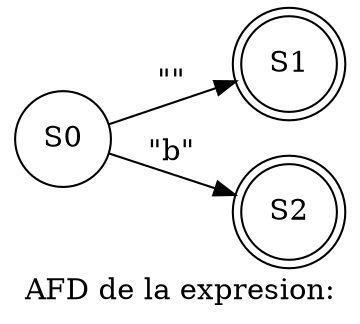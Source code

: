 digraph dot{
rankdir=LR;
 node[shape="circle"];
label = "AFD de la expresion:";
S0[label = "S0"];
S0->S1[label="\"
\""];
S1[shape = "doublecircle"];S0->S2[label="\"b\""];
S2[shape = "doublecircle"];S1[label = "S1"];
S2[label = "S2"];

}